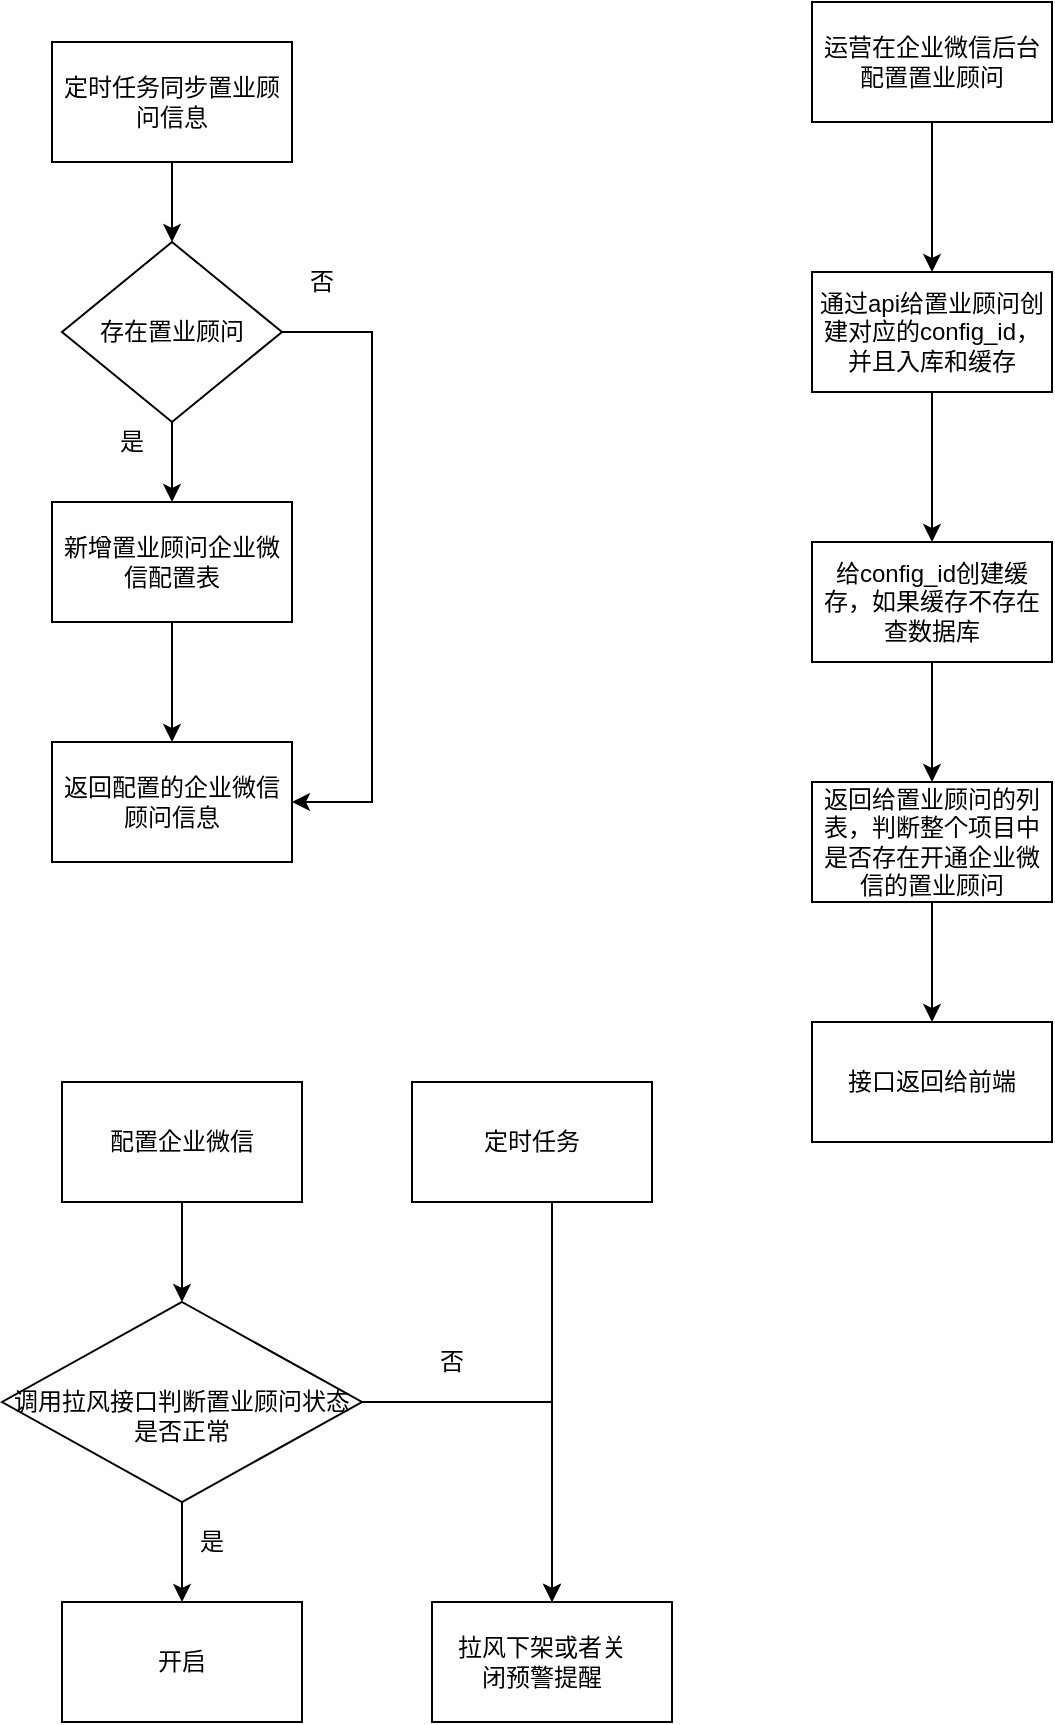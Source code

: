 <mxfile version="14.4.2" type="github">
  <diagram id="dd8-HZ_Re7ayPJgVSW-A" name="Page-1">
    <mxGraphModel dx="2066" dy="1097" grid="1" gridSize="10" guides="1" tooltips="1" connect="1" arrows="1" fold="1" page="1" pageScale="1" pageWidth="827" pageHeight="1169" math="0" shadow="0">
      <root>
        <mxCell id="0" />
        <mxCell id="1" parent="0" />
        <mxCell id="NRl-5sNRhDK3zXcC5VCT-4" style="edgeStyle=orthogonalEdgeStyle;rounded=0;orthogonalLoop=1;jettySize=auto;html=1;" edge="1" parent="1" source="NRl-5sNRhDK3zXcC5VCT-1" target="NRl-5sNRhDK3zXcC5VCT-3">
          <mxGeometry relative="1" as="geometry" />
        </mxCell>
        <mxCell id="NRl-5sNRhDK3zXcC5VCT-1" value="定时任务同步置业顾问信息" style="rounded=0;whiteSpace=wrap;html=1;" vertex="1" parent="1">
          <mxGeometry x="120" y="100" width="120" height="60" as="geometry" />
        </mxCell>
        <mxCell id="NRl-5sNRhDK3zXcC5VCT-6" style="edgeStyle=orthogonalEdgeStyle;rounded=0;orthogonalLoop=1;jettySize=auto;html=1;" edge="1" parent="1" source="NRl-5sNRhDK3zXcC5VCT-3" target="NRl-5sNRhDK3zXcC5VCT-5">
          <mxGeometry relative="1" as="geometry" />
        </mxCell>
        <mxCell id="NRl-5sNRhDK3zXcC5VCT-10" style="edgeStyle=orthogonalEdgeStyle;rounded=0;orthogonalLoop=1;jettySize=auto;html=1;entryX=1;entryY=0.5;entryDx=0;entryDy=0;" edge="1" parent="1" source="NRl-5sNRhDK3zXcC5VCT-3" target="NRl-5sNRhDK3zXcC5VCT-7">
          <mxGeometry relative="1" as="geometry">
            <mxPoint x="270" y="430" as="targetPoint" />
            <Array as="points">
              <mxPoint x="280" y="245" />
              <mxPoint x="280" y="480" />
            </Array>
          </mxGeometry>
        </mxCell>
        <mxCell id="NRl-5sNRhDK3zXcC5VCT-3" value="存在置业顾问" style="rhombus;whiteSpace=wrap;html=1;" vertex="1" parent="1">
          <mxGeometry x="125" y="200" width="110" height="90" as="geometry" />
        </mxCell>
        <mxCell id="NRl-5sNRhDK3zXcC5VCT-8" style="edgeStyle=orthogonalEdgeStyle;rounded=0;orthogonalLoop=1;jettySize=auto;html=1;entryX=0.5;entryY=0;entryDx=0;entryDy=0;" edge="1" parent="1" source="NRl-5sNRhDK3zXcC5VCT-5" target="NRl-5sNRhDK3zXcC5VCT-7">
          <mxGeometry relative="1" as="geometry" />
        </mxCell>
        <mxCell id="NRl-5sNRhDK3zXcC5VCT-5" value="新增置业顾问企业微信配置表" style="rounded=0;whiteSpace=wrap;html=1;" vertex="1" parent="1">
          <mxGeometry x="120" y="330" width="120" height="60" as="geometry" />
        </mxCell>
        <mxCell id="NRl-5sNRhDK3zXcC5VCT-7" value="返回配置的企业微信顾问信息" style="rounded=0;whiteSpace=wrap;html=1;" vertex="1" parent="1">
          <mxGeometry x="120" y="450" width="120" height="60" as="geometry" />
        </mxCell>
        <mxCell id="NRl-5sNRhDK3zXcC5VCT-11" value="是" style="text;html=1;strokeColor=none;fillColor=none;align=center;verticalAlign=middle;whiteSpace=wrap;rounded=0;" vertex="1" parent="1">
          <mxGeometry x="140" y="290" width="40" height="20" as="geometry" />
        </mxCell>
        <mxCell id="NRl-5sNRhDK3zXcC5VCT-12" value="否" style="text;html=1;strokeColor=none;fillColor=none;align=center;verticalAlign=middle;whiteSpace=wrap;rounded=0;" vertex="1" parent="1">
          <mxGeometry x="235" y="210" width="40" height="20" as="geometry" />
        </mxCell>
        <mxCell id="NRl-5sNRhDK3zXcC5VCT-16" style="edgeStyle=orthogonalEdgeStyle;rounded=0;orthogonalLoop=1;jettySize=auto;html=1;" edge="1" parent="1" source="NRl-5sNRhDK3zXcC5VCT-14" target="NRl-5sNRhDK3zXcC5VCT-15">
          <mxGeometry relative="1" as="geometry" />
        </mxCell>
        <mxCell id="NRl-5sNRhDK3zXcC5VCT-14" value="配置企业微信" style="rounded=0;whiteSpace=wrap;html=1;" vertex="1" parent="1">
          <mxGeometry x="125" y="620" width="120" height="60" as="geometry" />
        </mxCell>
        <mxCell id="NRl-5sNRhDK3zXcC5VCT-18" style="edgeStyle=orthogonalEdgeStyle;rounded=0;orthogonalLoop=1;jettySize=auto;html=1;" edge="1" parent="1" source="NRl-5sNRhDK3zXcC5VCT-15" target="NRl-5sNRhDK3zXcC5VCT-17">
          <mxGeometry relative="1" as="geometry" />
        </mxCell>
        <mxCell id="NRl-5sNRhDK3zXcC5VCT-23" style="edgeStyle=orthogonalEdgeStyle;rounded=0;orthogonalLoop=1;jettySize=auto;html=1;entryX=0.5;entryY=0;entryDx=0;entryDy=0;" edge="1" parent="1" source="NRl-5sNRhDK3zXcC5VCT-15" target="NRl-5sNRhDK3zXcC5VCT-22">
          <mxGeometry relative="1" as="geometry" />
        </mxCell>
        <mxCell id="NRl-5sNRhDK3zXcC5VCT-15" value="&lt;br&gt;调用拉风接口判断置业顾问状态是否正常" style="rhombus;whiteSpace=wrap;html=1;" vertex="1" parent="1">
          <mxGeometry x="95" y="730" width="180" height="100" as="geometry" />
        </mxCell>
        <mxCell id="NRl-5sNRhDK3zXcC5VCT-17" value="" style="rounded=0;whiteSpace=wrap;html=1;" vertex="1" parent="1">
          <mxGeometry x="125" y="880" width="120" height="60" as="geometry" />
        </mxCell>
        <mxCell id="NRl-5sNRhDK3zXcC5VCT-19" value="是" style="text;html=1;strokeColor=none;fillColor=none;align=center;verticalAlign=middle;whiteSpace=wrap;rounded=0;" vertex="1" parent="1">
          <mxGeometry x="180" y="840" width="40" height="20" as="geometry" />
        </mxCell>
        <mxCell id="NRl-5sNRhDK3zXcC5VCT-20" value="开启" style="text;html=1;strokeColor=none;fillColor=none;align=center;verticalAlign=middle;whiteSpace=wrap;rounded=0;" vertex="1" parent="1">
          <mxGeometry x="165" y="900" width="40" height="20" as="geometry" />
        </mxCell>
        <mxCell id="NRl-5sNRhDK3zXcC5VCT-25" style="edgeStyle=orthogonalEdgeStyle;rounded=0;orthogonalLoop=1;jettySize=auto;html=1;entryX=0.5;entryY=0;entryDx=0;entryDy=0;" edge="1" parent="1" source="NRl-5sNRhDK3zXcC5VCT-21" target="NRl-5sNRhDK3zXcC5VCT-22">
          <mxGeometry relative="1" as="geometry">
            <Array as="points">
              <mxPoint x="370" y="760" />
              <mxPoint x="370" y="760" />
            </Array>
          </mxGeometry>
        </mxCell>
        <mxCell id="NRl-5sNRhDK3zXcC5VCT-21" value="定时任务" style="rounded=0;whiteSpace=wrap;html=1;" vertex="1" parent="1">
          <mxGeometry x="300" y="620" width="120" height="60" as="geometry" />
        </mxCell>
        <mxCell id="NRl-5sNRhDK3zXcC5VCT-22" value="" style="rounded=0;whiteSpace=wrap;html=1;" vertex="1" parent="1">
          <mxGeometry x="310" y="880" width="120" height="60" as="geometry" />
        </mxCell>
        <mxCell id="NRl-5sNRhDK3zXcC5VCT-27" value="否" style="text;html=1;strokeColor=none;fillColor=none;align=center;verticalAlign=middle;whiteSpace=wrap;rounded=0;" vertex="1" parent="1">
          <mxGeometry x="300" y="750" width="40" height="20" as="geometry" />
        </mxCell>
        <mxCell id="NRl-5sNRhDK3zXcC5VCT-28" value="拉风下架或者关闭预警提醒" style="text;html=1;strokeColor=none;fillColor=none;align=center;verticalAlign=middle;whiteSpace=wrap;rounded=0;" vertex="1" parent="1">
          <mxGeometry x="320" y="890" width="90" height="40" as="geometry" />
        </mxCell>
        <mxCell id="NRl-5sNRhDK3zXcC5VCT-31" style="edgeStyle=orthogonalEdgeStyle;rounded=0;orthogonalLoop=1;jettySize=auto;html=1;" edge="1" parent="1" source="NRl-5sNRhDK3zXcC5VCT-29" target="NRl-5sNRhDK3zXcC5VCT-30">
          <mxGeometry relative="1" as="geometry" />
        </mxCell>
        <mxCell id="NRl-5sNRhDK3zXcC5VCT-29" value="运营在企业微信后台配置置业顾问" style="rounded=0;whiteSpace=wrap;html=1;" vertex="1" parent="1">
          <mxGeometry x="500" y="80" width="120" height="60" as="geometry" />
        </mxCell>
        <mxCell id="NRl-5sNRhDK3zXcC5VCT-33" style="edgeStyle=orthogonalEdgeStyle;rounded=0;orthogonalLoop=1;jettySize=auto;html=1;" edge="1" parent="1" source="NRl-5sNRhDK3zXcC5VCT-30" target="NRl-5sNRhDK3zXcC5VCT-32">
          <mxGeometry relative="1" as="geometry" />
        </mxCell>
        <mxCell id="NRl-5sNRhDK3zXcC5VCT-30" value="通过api给置业顾问创建对应的config_id，并且入库和缓存" style="rounded=0;whiteSpace=wrap;html=1;" vertex="1" parent="1">
          <mxGeometry x="500" y="215" width="120" height="60" as="geometry" />
        </mxCell>
        <mxCell id="NRl-5sNRhDK3zXcC5VCT-35" style="edgeStyle=orthogonalEdgeStyle;rounded=0;orthogonalLoop=1;jettySize=auto;html=1;entryX=0.5;entryY=0;entryDx=0;entryDy=0;" edge="1" parent="1" source="NRl-5sNRhDK3zXcC5VCT-32" target="NRl-5sNRhDK3zXcC5VCT-34">
          <mxGeometry relative="1" as="geometry" />
        </mxCell>
        <mxCell id="NRl-5sNRhDK3zXcC5VCT-32" value="给config_id创建缓存，如果缓存不存在查数据库" style="rounded=0;whiteSpace=wrap;html=1;" vertex="1" parent="1">
          <mxGeometry x="500" y="350" width="120" height="60" as="geometry" />
        </mxCell>
        <mxCell id="NRl-5sNRhDK3zXcC5VCT-37" style="edgeStyle=orthogonalEdgeStyle;rounded=0;orthogonalLoop=1;jettySize=auto;html=1;" edge="1" parent="1" source="NRl-5sNRhDK3zXcC5VCT-34" target="NRl-5sNRhDK3zXcC5VCT-36">
          <mxGeometry relative="1" as="geometry" />
        </mxCell>
        <mxCell id="NRl-5sNRhDK3zXcC5VCT-34" value="返回给置业顾问的列表，判断整个项目中是否存在开通企业微信的置业顾问" style="rounded=0;whiteSpace=wrap;html=1;" vertex="1" parent="1">
          <mxGeometry x="500" y="470" width="120" height="60" as="geometry" />
        </mxCell>
        <mxCell id="NRl-5sNRhDK3zXcC5VCT-36" value="接口返回给前端" style="rounded=0;whiteSpace=wrap;html=1;" vertex="1" parent="1">
          <mxGeometry x="500" y="590" width="120" height="60" as="geometry" />
        </mxCell>
      </root>
    </mxGraphModel>
  </diagram>
</mxfile>
